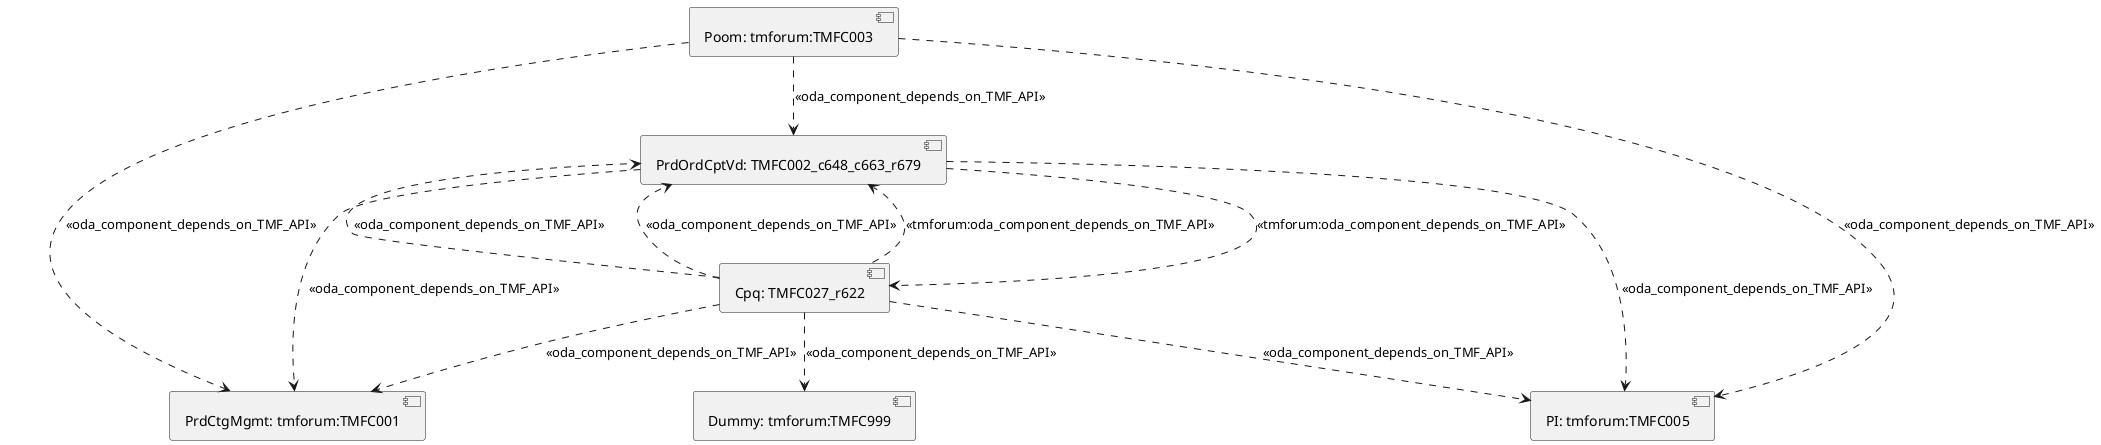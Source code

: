 @startuml
skinparam componentStyle uml2
allowmixing

component "PrdCtgMgmt: tmforum:TMFC001" as node_PrdCtgMgmt
component "PrdOrdCptVd: TMFC002_c648_c663_r679" as node_PrdOrdCptVd
component "Poom: tmforum:TMFC003" as node_Poom
component "PI: tmforum:TMFC005" as node_PI
component "Cpq: TMFC027_r622" as node_Cpq
component "Dummy: tmforum:TMFC999" as node_Dummy
node_PrdOrdCptVd ..> node_PrdCtgMgmt : <<oda_component_depends_on_TMF_API>>
node_PrdOrdCptVd ..> node_PI : <<oda_component_depends_on_TMF_API>>
node_PrdOrdCptVd ..> node_Cpq : <<tmforum:oda_component_depends_on_TMF_API>>
node_Poom ..> node_PrdCtgMgmt : <<oda_component_depends_on_TMF_API>>
node_Poom ..> node_PrdOrdCptVd : <<oda_component_depends_on_TMF_API>>
node_Poom ..> node_PI : <<oda_component_depends_on_TMF_API>>
node_Cpq ..> node_PrdCtgMgmt : <<oda_component_depends_on_TMF_API>>
node_Cpq ..> node_PI : <<oda_component_depends_on_TMF_API>>
node_Cpq ..> node_Dummy : <<oda_component_depends_on_TMF_API>>
node_Cpq ..> node_PrdOrdCptVd : <<oda_component_depends_on_TMF_API>>
node_Cpq ..> node_PrdOrdCptVd : <<oda_component_depends_on_TMF_API>>
node_Cpq ..> node_PrdOrdCptVd : <<tmforum:oda_component_depends_on_TMF_API>>
@enduml

